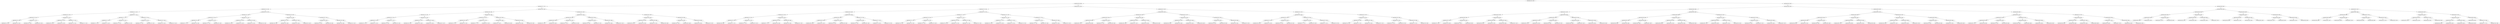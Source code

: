 digraph G{
1281589079 [label="Node{data=[2760, 2760]}"]
1281589079 -> 590309789
590309789 [label="Node{data=[1568, 1568]}"]
590309789 -> 225372782
225372782 [label="Node{data=[1211, 1211]}"]
225372782 -> 103178369
103178369 [label="Node{data=[1146, 1146]}"]
103178369 -> 1365786325
1365786325 [label="Node{data=[1113, 1113]}"]
1365786325 -> 156485348
156485348 [label="Node{data=[1019, 1019]}"]
156485348 -> 1930719290
1930719290 [label="Node{data=[1015, 1015]}"]
1930719290 -> 1174611121
1174611121 [label="Node{data=[1013, 1013]}"]
1174611121 -> 1443705906
1443705906 [label="Node{data=[1012, 1012]}"]
1174611121 -> 1098824945
1098824945 [label="Node{data=[1014, 1014]}"]
1930719290 -> 297500996
297500996 [label="Node{data=[1017, 1017]}"]
297500996 -> 1312950638
1312950638 [label="Node{data=[1016, 1016]}"]
297500996 -> 1909528624
1909528624 [label="Node{data=[1018, 1018]}"]
156485348 -> 1174186959
1174186959 [label="Node{data=[1074, 1074]}"]
1174186959 -> 142652309
142652309 [label="Node{data=[1021, 1021]}"]
142652309 -> 1448596114
1448596114 [label="Node{data=[1020, 1020]}"]
142652309 -> 792613104
792613104 [label="Node{data=[1022, 1022]}"]
1174186959 -> 255599627
255599627 [label="Node{data=[1111, 1111]}"]
255599627 -> 44905058
44905058 [label="Node{data=[1110, 1110]}"]
255599627 -> 1787212775
1787212775 [label="Node{data=[1112, 1112]}"]
1365786325 -> 937609111
937609111 [label="Node{data=[1121, 1121]}"]
937609111 -> 1502650652
1502650652 [label="Node{data=[1117, 1117]}"]
1502650652 -> 851818094
851818094 [label="Node{data=[1115, 1115]}"]
851818094 -> 1828921946
1828921946 [label="Node{data=[1114, 1114]}"]
851818094 -> 1291623954
1291623954 [label="Node{data=[1116, 1116]}"]
1502650652 -> 280518352
280518352 [label="Node{data=[1119, 1119]}"]
280518352 -> 265415791
265415791 [label="Node{data=[1118, 1118]}"]
280518352 -> 2067009085
2067009085 [label="Node{data=[1120, 1120]}"]
937609111 -> 1393562439
1393562439 [label="Node{data=[1142, 1142]}"]
1393562439 -> 25991467
25991467 [label="Node{data=[1123, 1123]}"]
25991467 -> 29278177
29278177 [label="Node{data=[1122, 1122]}"]
25991467 -> 1520438285
1520438285 [label="Node{data=[1124, 1124]}"]
1393562439 -> 158971445
158971445 [label="Node{data=[1144, 1144]}"]
158971445 -> 1817781232
1817781232 [label="Node{data=[1143, 1143]}"]
158971445 -> 409782317
409782317 [label="Node{data=[1145, 1145]}"]
103178369 -> 1115062089
1115062089 [label="Node{data=[1195, 1195]}"]
1115062089 -> 117088556
117088556 [label="Node{data=[1154, 1154]}"]
117088556 -> 597247136
597247136 [label="Node{data=[1150, 1150]}"]
597247136 -> 1565183326
1565183326 [label="Node{data=[1148, 1148]}"]
1565183326 -> 741830025
741830025 [label="Node{data=[1147, 1147]}"]
1565183326 -> 2132237026
2132237026 [label="Node{data=[1149, 1149]}"]
597247136 -> 373472740
373472740 [label="Node{data=[1152, 1152]}"]
373472740 -> 501850703
501850703 [label="Node{data=[1151, 1151]}"]
373472740 -> 170250078
170250078 [label="Node{data=[1153, 1153]}"]
117088556 -> 1335903410
1335903410 [label="Node{data=[1191, 1191]}"]
1335903410 -> 1276017983
1276017983 [label="Node{data=[1156, 1156]}"]
1276017983 -> 472208683
472208683 [label="Node{data=[1155, 1155]}"]
1276017983 -> 945694414
945694414 [label="Node{data=[1190, 1190]}"]
1335903410 -> 1972789411
1972789411 [label="Node{data=[1193, 1193]}"]
1972789411 -> 1246633131
1246633131 [label="Node{data=[1192, 1192]}"]
1972789411 -> 2088010948
2088010948 [label="Node{data=[1194, 1194]}"]
1115062089 -> 894809554
894809554 [label="Node{data=[1203, 1203]}"]
894809554 -> 1937791139
1937791139 [label="Node{data=[1199, 1199]}"]
1937791139 -> 1234286908
1234286908 [label="Node{data=[1197, 1197]}"]
1234286908 -> 287004270
287004270 [label="Node{data=[1196, 1196]}"]
1234286908 -> 158894778
158894778 [label="Node{data=[1198, 1198]}"]
1937791139 -> 2018287222
2018287222 [label="Node{data=[1201, 1201]}"]
2018287222 -> 1011908634
1011908634 [label="Node{data=[1200, 1200]}"]
2018287222 -> 1999837656
1999837656 [label="Node{data=[1202, 1202]}"]
894809554 -> 978542814
978542814 [label="Node{data=[1207, 1207]}"]
978542814 -> 644937420
644937420 [label="Node{data=[1205, 1205]}"]
644937420 -> 504947272
504947272 [label="Node{data=[1204, 1204]}"]
644937420 -> 1896535434
1896535434 [label="Node{data=[1206, 1206]}"]
978542814 -> 1358831333
1358831333 [label="Node{data=[1209, 1209]}"]
1358831333 -> 1897485472
1897485472 [label="Node{data=[1208, 1208]}"]
1358831333 -> 675996265
675996265 [label="Node{data=[1210, 1210]}"]
225372782 -> 265016431
265016431 [label="Node{data=[1536, 1536]}"]
265016431 -> 803404357
803404357 [label="Node{data=[1385, 1385]}"]
803404357 -> 342165325
342165325 [label="Node{data=[1219, 1219]}"]
342165325 -> 1808000514
1808000514 [label="Node{data=[1215, 1215]}"]
1808000514 -> 981086137
981086137 [label="Node{data=[1213, 1213]}"]
981086137 -> 49470049
49470049 [label="Node{data=[1212, 1212]}"]
981086137 -> 1041361437
1041361437 [label="Node{data=[1214, 1214]}"]
1808000514 -> 1251407915
1251407915 [label="Node{data=[1217, 1217]}"]
1251407915 -> 570032423
570032423 [label="Node{data=[1216, 1216]}"]
1251407915 -> 894428843
894428843 [label="Node{data=[1218, 1218]}"]
342165325 -> 71279389
71279389 [label="Node{data=[1223, 1223]}"]
71279389 -> 2031440913
2031440913 [label="Node{data=[1221, 1221]}"]
2031440913 -> 144150829
144150829 [label="Node{data=[1220, 1220]}"]
2031440913 -> 1118262314
1118262314 [label="Node{data=[1222, 1222]}"]
71279389 -> 997797928
997797928 [label="Node{data=[1344, 1344]}"]
997797928 -> 1746882186
1746882186 [label="Node{data=[1284, 1284]}"]
997797928 -> 1555407965
1555407965 [label="Node{data=[1347, 1347]}"]
803404357 -> 617332197
617332197 [label="Node{data=[1480, 1480]}"]
617332197 -> 1447108900
1447108900 [label="Node{data=[1476, 1476]}"]
1447108900 -> 1152929400
1152929400 [label="Node{data=[1445, 1445]}"]
1152929400 -> 895393278
895393278 [label="Node{data=[1437, 1437]}"]
1152929400 -> 1283664421
1283664421 [label="Node{data=[1475, 1475]}"]
1447108900 -> 320109200
320109200 [label="Node{data=[1478, 1478]}"]
320109200 -> 358169860
358169860 [label="Node{data=[1477, 1477]}"]
320109200 -> 1412035388
1412035388 [label="Node{data=[1479, 1479]}"]
617332197 -> 19802526
19802526 [label="Node{data=[1484, 1484]}"]
19802526 -> 828244945
828244945 [label="Node{data=[1482, 1482]}"]
828244945 -> 1840490979
1840490979 [label="Node{data=[1481, 1481]}"]
828244945 -> 1981286266
1981286266 [label="Node{data=[1483, 1483]}"]
19802526 -> 109753086
109753086 [label="Node{data=[1534, 1534]}"]
109753086 -> 1191930229
1191930229 [label="Node{data=[1533, 1533]}"]
109753086 -> 923217094
923217094 [label="Node{data=[1535, 1535]}"]
265016431 -> 26398347
26398347 [label="Node{data=[1552, 1552]}"]
26398347 -> 1381798149
1381798149 [label="Node{data=[1544, 1544]}"]
1381798149 -> 1308625658
1308625658 [label="Node{data=[1540, 1540]}"]
1308625658 -> 1089433312
1089433312 [label="Node{data=[1538, 1538]}"]
1089433312 -> 1469978336
1469978336 [label="Node{data=[1537, 1537]}"]
1089433312 -> 1635541423
1635541423 [label="Node{data=[1539, 1539]}"]
1308625658 -> 803598496
803598496 [label="Node{data=[1542, 1542]}"]
803598496 -> 340132818
340132818 [label="Node{data=[1541, 1541]}"]
803598496 -> 860372652
860372652 [label="Node{data=[1543, 1543]}"]
1381798149 -> 825970803
825970803 [label="Node{data=[1548, 1548]}"]
825970803 -> 828098052
828098052 [label="Node{data=[1546, 1546]}"]
828098052 -> 354880366
354880366 [label="Node{data=[1545, 1545]}"]
828098052 -> 1743317560
1743317560 [label="Node{data=[1547, 1547]}"]
825970803 -> 213620350
213620350 [label="Node{data=[1550, 1550]}"]
213620350 -> 1665075723
1665075723 [label="Node{data=[1549, 1549]}"]
213620350 -> 1315832185
1315832185 [label="Node{data=[1551, 1551]}"]
26398347 -> 1861720998
1861720998 [label="Node{data=[1560, 1560]}"]
1861720998 -> 1051719776
1051719776 [label="Node{data=[1556, 1556]}"]
1051719776 -> 626770668
626770668 [label="Node{data=[1554, 1554]}"]
626770668 -> 453016311
453016311 [label="Node{data=[1553, 1553]}"]
626770668 -> 1241049242
1241049242 [label="Node{data=[1555, 1555]}"]
1051719776 -> 148206909
148206909 [label="Node{data=[1558, 1558]}"]
148206909 -> 1944230505
1944230505 [label="Node{data=[1557, 1557]}"]
148206909 -> 1806532896
1806532896 [label="Node{data=[1559, 1559]}"]
1861720998 -> 1704925431
1704925431 [label="Node{data=[1564, 1564]}"]
1704925431 -> 1178662372
1178662372 [label="Node{data=[1562, 1562]}"]
1178662372 -> 555093655
555093655 [label="Node{data=[1561, 1561]}"]
1178662372 -> 641023764
641023764 [label="Node{data=[1563, 1563]}"]
1704925431 -> 1005634437
1005634437 [label="Node{data=[1566, 1566]}"]
1005634437 -> 2061430474
2061430474 [label="Node{data=[1565, 1565]}"]
1005634437 -> 1806513584
1806513584 [label="Node{data=[1567, 1567]}"]
590309789 -> 1693411918
1693411918 [label="Node{data=[1845, 1845]}"]
1693411918 -> 1497264573
1497264573 [label="Node{data=[1729, 1729]}"]
1497264573 -> 1411087598
1411087598 [label="Node{data=[1628, 1628]}"]
1411087598 -> 1444529000
1444529000 [label="Node{data=[1576, 1576]}"]
1444529000 -> 1228631807
1228631807 [label="Node{data=[1572, 1572]}"]
1228631807 -> 1671585276
1671585276 [label="Node{data=[1570, 1570]}"]
1671585276 -> 1825681770
1825681770 [label="Node{data=[1569, 1569]}"]
1671585276 -> 1951087899
1951087899 [label="Node{data=[1571, 1571]}"]
1228631807 -> 1712716283
1712716283 [label="Node{data=[1574, 1574]}"]
1712716283 -> 396957048
396957048 [label="Node{data=[1573, 1573]}"]
1712716283 -> 1980935174
1980935174 [label="Node{data=[1575, 1575]}"]
1444529000 -> 1528624186
1528624186 [label="Node{data=[1624, 1624]}"]
1528624186 -> 311362691
311362691 [label="Node{data=[1622, 1622]}"]
311362691 -> 1305661823
1305661823 [label="Node{data=[1577, 1577]}"]
311362691 -> 784545375
784545375 [label="Node{data=[1623, 1623]}"]
1528624186 -> 314747545
314747545 [label="Node{data=[1626, 1626]}"]
314747545 -> 2013466462
2013466462 [label="Node{data=[1625, 1625]}"]
314747545 -> 595681288
595681288 [label="Node{data=[1627, 1627]}"]
1411087598 -> 348642281
348642281 [label="Node{data=[1636, 1636]}"]
348642281 -> 332803466
332803466 [label="Node{data=[1632, 1632]}"]
332803466 -> 1934604625
1934604625 [label="Node{data=[1630, 1630]}"]
1934604625 -> 1541805584
1541805584 [label="Node{data=[1629, 1629]}"]
1934604625 -> 1909757462
1909757462 [label="Node{data=[1631, 1631]}"]
332803466 -> 1397514203
1397514203 [label="Node{data=[1634, 1634]}"]
1397514203 -> 1573380562
1573380562 [label="Node{data=[1633, 1633]}"]
1397514203 -> 922364652
922364652 [label="Node{data=[1635, 1635]}"]
348642281 -> 1665887747
1665887747 [label="Node{data=[1725, 1725]}"]
1665887747 -> 1388857142
1388857142 [label="Node{data=[1638, 1638]}"]
1388857142 -> 811853260
811853260 [label="Node{data=[1637, 1637]}"]
1388857142 -> 1462309990
1462309990 [label="Node{data=[1691, 1691]}"]
1665887747 -> 1873433590
1873433590 [label="Node{data=[1727, 1727]}"]
1873433590 -> 2144028866
2144028866 [label="Node{data=[1726, 1726]}"]
1873433590 -> 1344900978
1344900978 [label="Node{data=[1728, 1728]}"]
1497264573 -> 1337735989
1337735989 [label="Node{data=[1745, 1745]}"]
1337735989 -> 1916073175
1916073175 [label="Node{data=[1737, 1737]}"]
1916073175 -> 1469853451
1469853451 [label="Node{data=[1733, 1733]}"]
1469853451 -> 1263691925
1263691925 [label="Node{data=[1731, 1731]}"]
1263691925 -> 1696171865
1696171865 [label="Node{data=[1730, 1730]}"]
1263691925 -> 811484513
811484513 [label="Node{data=[1732, 1732]}"]
1469853451 -> 101502998
101502998 [label="Node{data=[1735, 1735]}"]
101502998 -> 1581389442
1581389442 [label="Node{data=[1734, 1734]}"]
101502998 -> 2001232220
2001232220 [label="Node{data=[1736, 1736]}"]
1916073175 -> 905922457
905922457 [label="Node{data=[1741, 1741]}"]
905922457 -> 1435741520
1435741520 [label="Node{data=[1739, 1739]}"]
1435741520 -> 464209766
464209766 [label="Node{data=[1738, 1738]}"]
1435741520 -> 794658766
794658766 [label="Node{data=[1740, 1740]}"]
905922457 -> 1615978035
1615978035 [label="Node{data=[1743, 1743]}"]
1615978035 -> 685770308
685770308 [label="Node{data=[1742, 1742]}"]
1615978035 -> 1764877385
1764877385 [label="Node{data=[1744, 1744]}"]
1337735989 -> 705789270
705789270 [label="Node{data=[1753, 1753]}"]
705789270 -> 1147117153
1147117153 [label="Node{data=[1749, 1749]}"]
1147117153 -> 1822782088
1822782088 [label="Node{data=[1747, 1747]}"]
1822782088 -> 173068537
173068537 [label="Node{data=[1746, 1746]}"]
1822782088 -> 722134824
722134824 [label="Node{data=[1748, 1748]}"]
1147117153 -> 329173182
329173182 [label="Node{data=[1751, 1751]}"]
329173182 -> 1416157559
1416157559 [label="Node{data=[1750, 1750]}"]
329173182 -> 1479744539
1479744539 [label="Node{data=[1752, 1752]}"]
705789270 -> 620532626
620532626 [label="Node{data=[1757, 1757]}"]
620532626 -> 1094874251
1094874251 [label="Node{data=[1755, 1755]}"]
1094874251 -> 1408482997
1408482997 [label="Node{data=[1754, 1754]}"]
1094874251 -> 325100308
325100308 [label="Node{data=[1756, 1756]}"]
620532626 -> 1405141737
1405141737 [label="Node{data=[1759, 1759]}"]
1405141737 -> 24384054
24384054 [label="Node{data=[1758, 1758]}"]
1405141737 -> 1337725627
1337725627 [label="Node{data=[1760, 1760]}"]
1693411918 -> 1506959451
1506959451 [label="Node{data=[2102, 2102]}"]
1506959451 -> 214971906
214971906 [label="Node{data=[2006, 2006]}"]
214971906 -> 756310028
756310028 [label="Node{data=[1904, 1904]}"]
756310028 -> 43161311
43161311 [label="Node{data=[1900, 1900]}"]
43161311 -> 1216937582
1216937582 [label="Node{data=[1898, 1898]}"]
1216937582 -> 1172676955
1172676955 [label="Node{data=[1897, 1897]}"]
1216937582 -> 1275047403
1275047403 [label="Node{data=[1899, 1899]}"]
43161311 -> 1565392421
1565392421 [label="Node{data=[1902, 1902]}"]
1565392421 -> 1387855980
1387855980 [label="Node{data=[1901, 1901]}"]
1565392421 -> 985566233
985566233 [label="Node{data=[1903, 1903]}"]
756310028 -> 202960464
202960464 [label="Node{data=[1908, 1908]}"]
202960464 -> 1050051872
1050051872 [label="Node{data=[1906, 1906]}"]
1050051872 -> 607541502
607541502 [label="Node{data=[1905, 1905]}"]
1050051872 -> 1780925989
1780925989 [label="Node{data=[1907, 1907]}"]
202960464 -> 562552671
562552671 [label="Node{data=[1910, 1910]}"]
562552671 -> 733143498
733143498 [label="Node{data=[1909, 1909]}"]
562552671 -> 1037413866
1037413866 [label="Node{data=[1960, 1960]}"]
214971906 -> 1629377435
1629377435 [label="Node{data=[2047, 2047]}"]
1629377435 -> 2122061248
2122061248 [label="Node{data=[2043, 2043]}"]
2122061248 -> 1123813236
1123813236 [label="Node{data=[2041, 2041]}"]
1123813236 -> 1389779004
1389779004 [label="Node{data=[2040, 2040]}"]
1123813236 -> 1095195510
1095195510 [label="Node{data=[2042, 2042]}"]
2122061248 -> 1602983051
1602983051 [label="Node{data=[2045, 2045]}"]
1602983051 -> 2104426409
2104426409 [label="Node{data=[2044, 2044]}"]
1602983051 -> 496590720
496590720 [label="Node{data=[2046, 2046]}"]
1629377435 -> 1719548846
1719548846 [label="Node{data=[2051, 2051]}"]
1719548846 -> 1699922982
1699922982 [label="Node{data=[2049, 2049]}"]
1699922982 -> 1875639442
1875639442 [label="Node{data=[2048, 2048]}"]
1699922982 -> 955898804
955898804 [label="Node{data=[2050, 2050]}"]
1719548846 -> 793584718
793584718 [label="Node{data=[2053, 2053]}"]
793584718 -> 1548596853
1548596853 [label="Node{data=[2052, 2052]}"]
793584718 -> 1825762818
1825762818 [label="Node{data=[2070, 2070]}"]
1506959451 -> 444644439
444644439 [label="Node{data=[2744, 2744]}"]
444644439 -> 1546224669
1546224669 [label="Node{data=[2226, 2226]}"]
1546224669 -> 1835433971
1835433971 [label="Node{data=[2144, 2144]}"]
1835433971 -> 373239459
373239459 [label="Node{data=[2142, 2142]}"]
373239459 -> 155343415
155343415 [label="Node{data=[2108, 2108]}"]
373239459 -> 433794670
433794670 [label="Node{data=[2143, 2143]}"]
1835433971 -> 1193038657
1193038657 [label="Node{data=[2146, 2146]}"]
1193038657 -> 674834231
674834231 [label="Node{data=[2145, 2145]}"]
1193038657 -> 858870757
858870757 [label="Node{data=[2180, 2180]}"]
1546224669 -> 1935258547
1935258547 [label="Node{data=[2740, 2740]}"]
1935258547 -> 1450860738
1450860738 [label="Node{data=[2738, 2738]}"]
1450860738 -> 932963749
932963749 [label="Node{data=[2711, 2711]}"]
1450860738 -> 235681480
235681480 [label="Node{data=[2739, 2739]}"]
1935258547 -> 813095057
813095057 [label="Node{data=[2742, 2742]}"]
813095057 -> 890225197
890225197 [label="Node{data=[2741, 2741]}"]
813095057 -> 1565634532
1565634532 [label="Node{data=[2743, 2743]}"]
444644439 -> 847538416
847538416 [label="Node{data=[2752, 2752]}"]
847538416 -> 875596897
875596897 [label="Node{data=[2748, 2748]}"]
875596897 -> 2145730144
2145730144 [label="Node{data=[2746, 2746]}"]
2145730144 -> 790331639
790331639 [label="Node{data=[2745, 2745]}"]
2145730144 -> 1053404684
1053404684 [label="Node{data=[2747, 2747]}"]
875596897 -> 237665840
237665840 [label="Node{data=[2750, 2750]}"]
237665840 -> 1491748779
1491748779 [label="Node{data=[2749, 2749]}"]
237665840 -> 721774713
721774713 [label="Node{data=[2751, 2751]}"]
847538416 -> 1489963739
1489963739 [label="Node{data=[2756, 2756]}"]
1489963739 -> 97072140
97072140 [label="Node{data=[2754, 2754]}"]
97072140 -> 253033473
253033473 [label="Node{data=[2753, 2753]}"]
97072140 -> 265427770
265427770 [label="Node{data=[2755, 2755]}"]
1489963739 -> 803946953
803946953 [label="Node{data=[2758, 2758]}"]
803946953 -> 1674475884
1674475884 [label="Node{data=[2757, 2757]}"]
803946953 -> 1267889632
1267889632 [label="Node{data=[2759, 2759]}"]
1281589079 -> 1418112099
1418112099 [label="Node{data=[5622, 5622]}"]
1418112099 -> 555113011
555113011 [label="Node{data=[2948, 2948]}"]
555113011 -> 822301284
822301284 [label="Node{data=[2846, 2846]}"]
822301284 -> 1768295633
1768295633 [label="Node{data=[2812, 2812]}"]
1768295633 -> 140656682
140656682 [label="Node{data=[2804, 2804]}"]
140656682 -> 464930007
464930007 [label="Node{data=[2800, 2800]}"]
464930007 -> 814589367
814589367 [label="Node{data=[2762, 2762]}"]
814589367 -> 1767127027
1767127027 [label="Node{data=[2761, 2761]}"]
814589367 -> 1932347875
1932347875 [label="Node{data=[2798, 2798]}"]
464930007 -> 1511271341
1511271341 [label="Node{data=[2802, 2802]}"]
1511271341 -> 124357957
124357957 [label="Node{data=[2801, 2801]}"]
1511271341 -> 1330301428
1330301428 [label="Node{data=[2803, 2803]}"]
140656682 -> 1446110127
1446110127 [label="Node{data=[2808, 2808]}"]
1446110127 -> 755233671
755233671 [label="Node{data=[2806, 2806]}"]
755233671 -> 1716207815
1716207815 [label="Node{data=[2805, 2805]}"]
755233671 -> 2144809107
2144809107 [label="Node{data=[2807, 2807]}"]
1446110127 -> 648185949
648185949 [label="Node{data=[2810, 2810]}"]
648185949 -> 344971461
344971461 [label="Node{data=[2809, 2809]}"]
648185949 -> 679411691
679411691 [label="Node{data=[2811, 2811]}"]
1768295633 -> 1860895199
1860895199 [label="Node{data=[2838, 2838]}"]
1860895199 -> 1547279423
1547279423 [label="Node{data=[2834, 2834]}"]
1547279423 -> 916078221
916078221 [label="Node{data=[2814, 2814]}"]
916078221 -> 1774460434
1774460434 [label="Node{data=[2813, 2813]}"]
916078221 -> 1603739404
1603739404 [label="Node{data=[2815, 2815]}"]
1547279423 -> 1331669157
1331669157 [label="Node{data=[2836, 2836]}"]
1331669157 -> 685152661
685152661 [label="Node{data=[2835, 2835]}"]
1331669157 -> 1630221843
1630221843 [label="Node{data=[2837, 2837]}"]
1860895199 -> 111356485
111356485 [label="Node{data=[2842, 2842]}"]
111356485 -> 873177268
873177268 [label="Node{data=[2840, 2840]}"]
873177268 -> 671976849
671976849 [label="Node{data=[2839, 2839]}"]
873177268 -> 279887149
279887149 [label="Node{data=[2841, 2841]}"]
111356485 -> 264260735
264260735 [label="Node{data=[2844, 2844]}"]
264260735 -> 1722241843
1722241843 [label="Node{data=[2843, 2843]}"]
264260735 -> 578956147
578956147 [label="Node{data=[2845, 2845]}"]
822301284 -> 1201712603
1201712603 [label="Node{data=[2906, 2906]}"]
1201712603 -> 1250861796
1250861796 [label="Node{data=[2898, 2898]}"]
1250861796 -> 376200781
376200781 [label="Node{data=[2894, 2894]}"]
376200781 -> 621160000
621160000 [label="Node{data=[2887, 2887]}"]
621160000 -> 1728747854
1728747854 [label="Node{data=[2865, 2865]}"]
621160000 -> 1487707849
1487707849 [label="Node{data=[2893, 2893]}"]
376200781 -> 751185319
751185319 [label="Node{data=[2896, 2896]}"]
751185319 -> 954612313
954612313 [label="Node{data=[2895, 2895]}"]
751185319 -> 194319586
194319586 [label="Node{data=[2897, 2897]}"]
1250861796 -> 930318735
930318735 [label="Node{data=[2902, 2902]}"]
930318735 -> 717566419
717566419 [label="Node{data=[2900, 2900]}"]
717566419 -> 603517472
603517472 [label="Node{data=[2899, 2899]}"]
717566419 -> 15319225
15319225 [label="Node{data=[2901, 2901]}"]
930318735 -> 729616090
729616090 [label="Node{data=[2904, 2904]}"]
729616090 -> 674625999
674625999 [label="Node{data=[2903, 2903]}"]
729616090 -> 1287157531
1287157531 [label="Node{data=[2905, 2905]}"]
1201712603 -> 35297853
35297853 [label="Node{data=[2914, 2914]}"]
35297853 -> 1095913338
1095913338 [label="Node{data=[2910, 2910]}"]
1095913338 -> 1185824030
1185824030 [label="Node{data=[2908, 2908]}"]
1185824030 -> 1226939007
1226939007 [label="Node{data=[2907, 2907]}"]
1185824030 -> 524040724
524040724 [label="Node{data=[2909, 2909]}"]
1095913338 -> 1288081174
1288081174 [label="Node{data=[2912, 2912]}"]
1288081174 -> 2075598173
2075598173 [label="Node{data=[2911, 2911]}"]
1288081174 -> 1048613430
1048613430 [label="Node{data=[2913, 2913]}"]
35297853 -> 1083368296
1083368296 [label="Node{data=[2918, 2918]}"]
1083368296 -> 953449043
953449043 [label="Node{data=[2916, 2916]}"]
953449043 -> 2076890593
2076890593 [label="Node{data=[2915, 2915]}"]
953449043 -> 1105324428
1105324428 [label="Node{data=[2917, 2917]}"]
1083368296 -> 373279611
373279611 [label="Node{data=[2946, 2946]}"]
373279611 -> 228732173
228732173 [label="Node{data=[2932, 2932]}"]
373279611 -> 552240261
552240261 [label="Node{data=[2947, 2947]}"]
555113011 -> 1846129821
1846129821 [label="Node{data=[3393, 3393]}"]
1846129821 -> 109436468
109436468 [label="Node{data=[3344, 3344]}"]
109436468 -> 450056620
450056620 [label="Node{data=[2956, 2956]}"]
450056620 -> 1860772063
1860772063 [label="Node{data=[2952, 2952]}"]
1860772063 -> 1307040963
1307040963 [label="Node{data=[2950, 2950]}"]
1307040963 -> 1706807093
1706807093 [label="Node{data=[2949, 2949]}"]
1307040963 -> 1709554719
1709554719 [label="Node{data=[2951, 2951]}"]
1860772063 -> 1110284196
1110284196 [label="Node{data=[2954, 2954]}"]
1110284196 -> 836717286
836717286 [label="Node{data=[2953, 2953]}"]
1110284196 -> 170322319
170322319 [label="Node{data=[2955, 2955]}"]
450056620 -> 1122740624
1122740624 [label="Node{data=[2960, 2960]}"]
1122740624 -> 1825937118
1825937118 [label="Node{data=[2958, 2958]}"]
1825937118 -> 664168920
664168920 [label="Node{data=[2957, 2957]}"]
1825937118 -> 448890420
448890420 [label="Node{data=[2959, 2959]}"]
1122740624 -> 100211669
100211669 [label="Node{data=[2991, 2991]}"]
100211669 -> 1163534034
1163534034 [label="Node{data=[2961, 2961]}"]
100211669 -> 1368815368
1368815368 [label="Node{data=[2995, 2995]}"]
109436468 -> 1206958888
1206958888 [label="Node{data=[3352, 3352]}"]
1206958888 -> 169486256
169486256 [label="Node{data=[3348, 3348]}"]
169486256 -> 530781359
530781359 [label="Node{data=[3346, 3346]}"]
530781359 -> 2112822884
2112822884 [label="Node{data=[3345, 3345]}"]
530781359 -> 1057280778
1057280778 [label="Node{data=[3347, 3347]}"]
169486256 -> 1685607677
1685607677 [label="Node{data=[3350, 3350]}"]
1685607677 -> 1677275825
1677275825 [label="Node{data=[3349, 3349]}"]
1685607677 -> 1717570708
1717570708 [label="Node{data=[3351, 3351]}"]
1206958888 -> 2145722321
2145722321 [label="Node{data=[3356, 3356]}"]
2145722321 -> 1503425388
1503425388 [label="Node{data=[3354, 3354]}"]
1503425388 -> 1943715412
1943715412 [label="Node{data=[3353, 3353]}"]
1503425388 -> 364382231
364382231 [label="Node{data=[3355, 3355]}"]
2145722321 -> 1123325670
1123325670 [label="Node{data=[3358, 3358]}"]
1123325670 -> 2026478279
2026478279 [label="Node{data=[3357, 3357]}"]
1123325670 -> 1590145940
1590145940 [label="Node{data=[3390, 3390]}"]
1846129821 -> 191553771
191553771 [label="Node{data=[3635, 3635]}"]
191553771 -> 1833899206
1833899206 [label="Node{data=[3627, 3627]}"]
1833899206 -> 1508160522
1508160522 [label="Node{data=[3479, 3479]}"]
1508160522 -> 979171249
979171249 [label="Node{data=[3460, 3460]}"]
979171249 -> 1726821801
1726821801 [label="Node{data=[3407, 3407]}"]
979171249 -> 1938945174
1938945174 [label="Node{data=[3466, 3466]}"]
1508160522 -> 262752778
262752778 [label="Node{data=[3625, 3625]}"]
262752778 -> 1377158449
1377158449 [label="Node{data=[3513, 3513]}"]
262752778 -> 1566237351
1566237351 [label="Node{data=[3626, 3626]}"]
1833899206 -> 554928350
554928350 [label="Node{data=[3631, 3631]}"]
554928350 -> 1680834540
1680834540 [label="Node{data=[3629, 3629]}"]
1680834540 -> 409928213
409928213 [label="Node{data=[3628, 3628]}"]
1680834540 -> 304780389
304780389 [label="Node{data=[3630, 3630]}"]
554928350 -> 792902534
792902534 [label="Node{data=[3633, 3633]}"]
792902534 -> 814576029
814576029 [label="Node{data=[3632, 3632]}"]
792902534 -> 1351787059
1351787059 [label="Node{data=[3634, 3634]}"]
191553771 -> 375234040
375234040 [label="Node{data=[3716, 3716]}"]
375234040 -> 754551358
754551358 [label="Node{data=[3639, 3639]}"]
754551358 -> 2007177125
2007177125 [label="Node{data=[3637, 3637]}"]
2007177125 -> 853909592
853909592 [label="Node{data=[3636, 3636]}"]
2007177125 -> 1219320225
1219320225 [label="Node{data=[3638, 3638]}"]
754551358 -> 686129904
686129904 [label="Node{data=[3641, 3641]}"]
686129904 -> 1200928374
1200928374 [label="Node{data=[3640, 3640]}"]
686129904 -> 1491872188
1491872188 [label="Node{data=[3658, 3658]}"]
375234040 -> 2058228561
2058228561 [label="Node{data=[5618, 5618]}"]
2058228561 -> 2128145654
2128145654 [label="Node{data=[5611, 5611]}"]
2128145654 -> 480105053
480105053 [label="Node{data=[5456, 5456]}"]
2128145654 -> 621128123
621128123 [label="Node{data=[5617, 5617]}"]
2058228561 -> 792400593
792400593 [label="Node{data=[5620, 5620]}"]
792400593 -> 381543580
381543580 [label="Node{data=[5619, 5619]}"]
792400593 -> 1690354476
1690354476 [label="Node{data=[5621, 5621]}"]
1418112099 -> 1811998334
1811998334 [label="Node{data=[5654, 5654]}"]
1811998334 -> 467328181
467328181 [label="Node{data=[5638, 5638]}"]
467328181 -> 1647985238
1647985238 [label="Node{data=[5630, 5630]}"]
1647985238 -> 79006
79006 [label="Node{data=[5626, 5626]}"]
79006 -> 1800995318
1800995318 [label="Node{data=[5624, 5624]}"]
1800995318 -> 648763228
648763228 [label="Node{data=[5623, 5623]}"]
1800995318 -> 372476205
372476205 [label="Node{data=[5625, 5625]}"]
79006 -> 522189489
522189489 [label="Node{data=[5628, 5628]}"]
522189489 -> 1013587477
1013587477 [label="Node{data=[5627, 5627]}"]
522189489 -> 1074249587
1074249587 [label="Node{data=[5629, 5629]}"]
1647985238 -> 1249324223
1249324223 [label="Node{data=[5634, 5634]}"]
1249324223 -> 710778162
710778162 [label="Node{data=[5632, 5632]}"]
710778162 -> 1185653978
1185653978 [label="Node{data=[5631, 5631]}"]
710778162 -> 992634715
992634715 [label="Node{data=[5633, 5633]}"]
1249324223 -> 1221310037
1221310037 [label="Node{data=[5636, 5636]}"]
1221310037 -> 238618227
238618227 [label="Node{data=[5635, 5635]}"]
1221310037 -> 355466778
355466778 [label="Node{data=[5637, 5637]}"]
467328181 -> 2111259483
2111259483 [label="Node{data=[5646, 5646]}"]
2111259483 -> 1757096874
1757096874 [label="Node{data=[5642, 5642]}"]
1757096874 -> 779596368
779596368 [label="Node{data=[5640, 5640]}"]
779596368 -> 1145198250
1145198250 [label="Node{data=[5639, 5639]}"]
779596368 -> 55052514
55052514 [label="Node{data=[5641, 5641]}"]
1757096874 -> 840926554
840926554 [label="Node{data=[5644, 5644]}"]
840926554 -> 568939643
568939643 [label="Node{data=[5643, 5643]}"]
840926554 -> 2001248746
2001248746 [label="Node{data=[5645, 5645]}"]
2111259483 -> 881113337
881113337 [label="Node{data=[5650, 5650]}"]
881113337 -> 2055196262
2055196262 [label="Node{data=[5648, 5648]}"]
2055196262 -> 291375070
291375070 [label="Node{data=[5647, 5647]}"]
2055196262 -> 590066670
590066670 [label="Node{data=[5649, 5649]}"]
881113337 -> 855213058
855213058 [label="Node{data=[5652, 5652]}"]
855213058 -> 913400005
913400005 [label="Node{data=[5651, 5651]}"]
855213058 -> 1475408162
1475408162 [label="Node{data=[5653, 5653]}"]
1811998334 -> 691707121
691707121 [label="Node{data=[6221, 6221]}"]
691707121 -> 1469957184
1469957184 [label="Node{data=[5662, 5662]}"]
1469957184 -> 1784144190
1784144190 [label="Node{data=[5658, 5658]}"]
1784144190 -> 981365943
981365943 [label="Node{data=[5656, 5656]}"]
981365943 -> 1205778973
1205778973 [label="Node{data=[5655, 5655]}"]
981365943 -> 2119747938
2119747938 [label="Node{data=[5657, 5657]}"]
1784144190 -> 735283590
735283590 [label="Node{data=[5660, 5660]}"]
735283590 -> 1656851335
1656851335 [label="Node{data=[5659, 5659]}"]
735283590 -> 1350425488
1350425488 [label="Node{data=[5661, 5661]}"]
1469957184 -> 1758858020
1758858020 [label="Node{data=[6157, 6157]}"]
1758858020 -> 1602101249
1602101249 [label="Node{data=[5664, 5664]}"]
1602101249 -> 831325658
831325658 [label="Node{data=[5663, 5663]}"]
1602101249 -> 252901664
252901664 [label="Node{data=[5696, 5696]}"]
1758858020 -> 1464163533
1464163533 [label="Node{data=[6219, 6219]}"]
1464163533 -> 2039812108
2039812108 [label="Node{data=[6176, 6176]}"]
1464163533 -> 544172337
544172337 [label="Node{data=[6220, 6220]}"]
691707121 -> 942428133
942428133 [label="Node{data=[6229, 6229]}"]
942428133 -> 1165152025
1165152025 [label="Node{data=[6225, 6225]}"]
1165152025 -> 347513547
347513547 [label="Node{data=[6223, 6223]}"]
347513547 -> 1338734477
1338734477 [label="Node{data=[6222, 6222]}"]
347513547 -> 356670198
356670198 [label="Node{data=[6224, 6224]}"]
1165152025 -> 1184585024
1184585024 [label="Node{data=[6227, 6227]}"]
1184585024 -> 1729763234
1729763234 [label="Node{data=[6226, 6226]}"]
1184585024 -> 1945723859
1945723859 [label="Node{data=[6228, 6228]}"]
942428133 -> 1953174192
1953174192 [label="Node{data=[6237, 6237]}"]
1953174192 -> 1749448744
1749448744 [label="Node{data=[6233, 6233]}"]
1749448744 -> 1607914885
1607914885 [label="Node{data=[6231, 6231]}"]
1607914885 -> 1737081431
1737081431 [label="Node{data=[6230, 6230]}"]
1607914885 -> 1264300676
1264300676 [label="Node{data=[6232, 6232]}"]
1749448744 -> 277288191
277288191 [label="Node{data=[6235, 6235]}"]
277288191 -> 2031387031
2031387031 [label="Node{data=[6234, 6234]}"]
277288191 -> 1344696216
1344696216 [label="Node{data=[6236, 6236]}"]
1953174192 -> 1191127178
1191127178 [label="Node{data=[6584, 6584]}"]
1191127178 -> 1853357126
1853357126 [label="Node{data=[6238, 6238]}"]
1191127178 -> 867356710
867356710 [label="Node{data=[7423, 7423]}"]
867356710 -> 1342911335
1342911335 [label="Node{data=[7377, 7377]}"]
867356710 -> 1871706772
1871706772 [label="Node{data=[7464, 7464]}"]
}